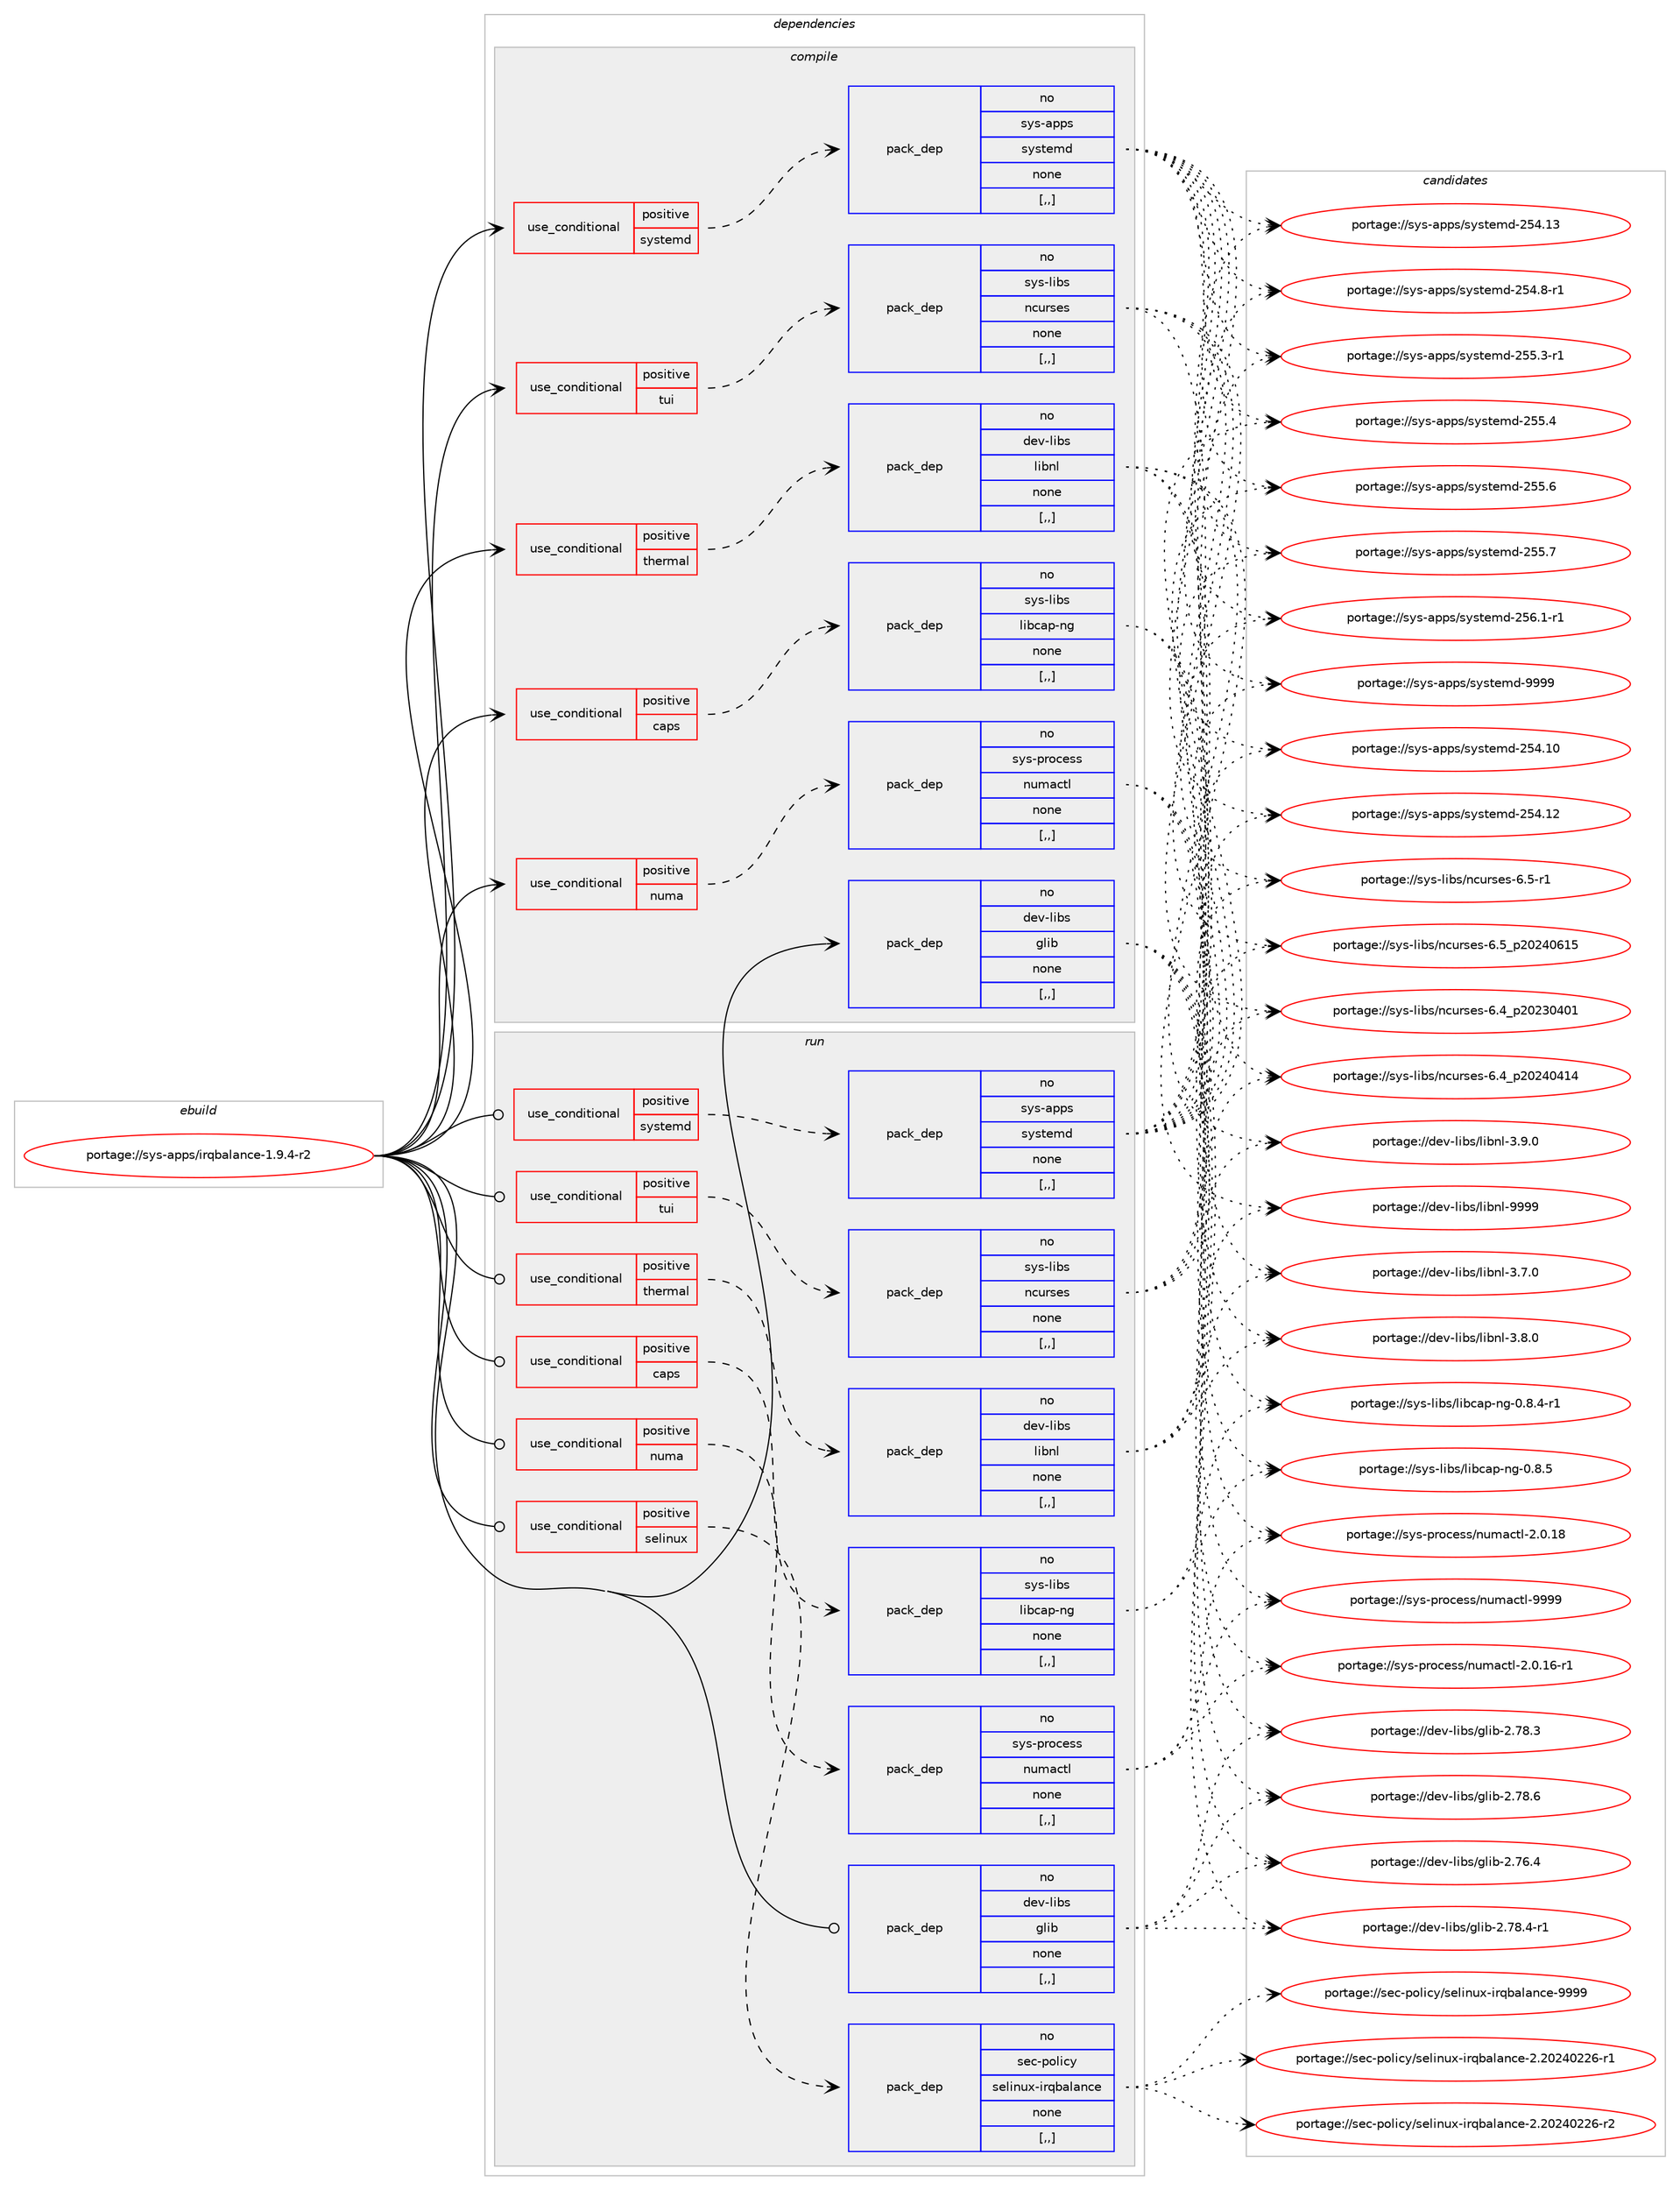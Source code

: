 digraph prolog {

# *************
# Graph options
# *************

newrank=true;
concentrate=true;
compound=true;
graph [rankdir=LR,fontname=Helvetica,fontsize=10,ranksep=1.5];#, ranksep=2.5, nodesep=0.2];
edge  [arrowhead=vee];
node  [fontname=Helvetica,fontsize=10];

# **********
# The ebuild
# **********

subgraph cluster_leftcol {
color=gray;
rank=same;
label=<<i>ebuild</i>>;
id [label="portage://sys-apps/irqbalance-1.9.4-r2", color=red, width=4, href="../sys-apps/irqbalance-1.9.4-r2.svg"];
}

# ****************
# The dependencies
# ****************

subgraph cluster_midcol {
color=gray;
label=<<i>dependencies</i>>;
subgraph cluster_compile {
fillcolor="#eeeeee";
style=filled;
label=<<i>compile</i>>;
subgraph cond108657 {
dependency411457 [label=<<TABLE BORDER="0" CELLBORDER="1" CELLSPACING="0" CELLPADDING="4"><TR><TD ROWSPAN="3" CELLPADDING="10">use_conditional</TD></TR><TR><TD>positive</TD></TR><TR><TD>caps</TD></TR></TABLE>>, shape=none, color=red];
subgraph pack299945 {
dependency411458 [label=<<TABLE BORDER="0" CELLBORDER="1" CELLSPACING="0" CELLPADDING="4" WIDTH="220"><TR><TD ROWSPAN="6" CELLPADDING="30">pack_dep</TD></TR><TR><TD WIDTH="110">no</TD></TR><TR><TD>sys-libs</TD></TR><TR><TD>libcap-ng</TD></TR><TR><TD>none</TD></TR><TR><TD>[,,]</TD></TR></TABLE>>, shape=none, color=blue];
}
dependency411457:e -> dependency411458:w [weight=20,style="dashed",arrowhead="vee"];
}
id:e -> dependency411457:w [weight=20,style="solid",arrowhead="vee"];
subgraph cond108658 {
dependency411459 [label=<<TABLE BORDER="0" CELLBORDER="1" CELLSPACING="0" CELLPADDING="4"><TR><TD ROWSPAN="3" CELLPADDING="10">use_conditional</TD></TR><TR><TD>positive</TD></TR><TR><TD>numa</TD></TR></TABLE>>, shape=none, color=red];
subgraph pack299946 {
dependency411460 [label=<<TABLE BORDER="0" CELLBORDER="1" CELLSPACING="0" CELLPADDING="4" WIDTH="220"><TR><TD ROWSPAN="6" CELLPADDING="30">pack_dep</TD></TR><TR><TD WIDTH="110">no</TD></TR><TR><TD>sys-process</TD></TR><TR><TD>numactl</TD></TR><TR><TD>none</TD></TR><TR><TD>[,,]</TD></TR></TABLE>>, shape=none, color=blue];
}
dependency411459:e -> dependency411460:w [weight=20,style="dashed",arrowhead="vee"];
}
id:e -> dependency411459:w [weight=20,style="solid",arrowhead="vee"];
subgraph cond108659 {
dependency411461 [label=<<TABLE BORDER="0" CELLBORDER="1" CELLSPACING="0" CELLPADDING="4"><TR><TD ROWSPAN="3" CELLPADDING="10">use_conditional</TD></TR><TR><TD>positive</TD></TR><TR><TD>systemd</TD></TR></TABLE>>, shape=none, color=red];
subgraph pack299947 {
dependency411462 [label=<<TABLE BORDER="0" CELLBORDER="1" CELLSPACING="0" CELLPADDING="4" WIDTH="220"><TR><TD ROWSPAN="6" CELLPADDING="30">pack_dep</TD></TR><TR><TD WIDTH="110">no</TD></TR><TR><TD>sys-apps</TD></TR><TR><TD>systemd</TD></TR><TR><TD>none</TD></TR><TR><TD>[,,]</TD></TR></TABLE>>, shape=none, color=blue];
}
dependency411461:e -> dependency411462:w [weight=20,style="dashed",arrowhead="vee"];
}
id:e -> dependency411461:w [weight=20,style="solid",arrowhead="vee"];
subgraph cond108660 {
dependency411463 [label=<<TABLE BORDER="0" CELLBORDER="1" CELLSPACING="0" CELLPADDING="4"><TR><TD ROWSPAN="3" CELLPADDING="10">use_conditional</TD></TR><TR><TD>positive</TD></TR><TR><TD>thermal</TD></TR></TABLE>>, shape=none, color=red];
subgraph pack299948 {
dependency411464 [label=<<TABLE BORDER="0" CELLBORDER="1" CELLSPACING="0" CELLPADDING="4" WIDTH="220"><TR><TD ROWSPAN="6" CELLPADDING="30">pack_dep</TD></TR><TR><TD WIDTH="110">no</TD></TR><TR><TD>dev-libs</TD></TR><TR><TD>libnl</TD></TR><TR><TD>none</TD></TR><TR><TD>[,,]</TD></TR></TABLE>>, shape=none, color=blue];
}
dependency411463:e -> dependency411464:w [weight=20,style="dashed",arrowhead="vee"];
}
id:e -> dependency411463:w [weight=20,style="solid",arrowhead="vee"];
subgraph cond108661 {
dependency411465 [label=<<TABLE BORDER="0" CELLBORDER="1" CELLSPACING="0" CELLPADDING="4"><TR><TD ROWSPAN="3" CELLPADDING="10">use_conditional</TD></TR><TR><TD>positive</TD></TR><TR><TD>tui</TD></TR></TABLE>>, shape=none, color=red];
subgraph pack299949 {
dependency411466 [label=<<TABLE BORDER="0" CELLBORDER="1" CELLSPACING="0" CELLPADDING="4" WIDTH="220"><TR><TD ROWSPAN="6" CELLPADDING="30">pack_dep</TD></TR><TR><TD WIDTH="110">no</TD></TR><TR><TD>sys-libs</TD></TR><TR><TD>ncurses</TD></TR><TR><TD>none</TD></TR><TR><TD>[,,]</TD></TR></TABLE>>, shape=none, color=blue];
}
dependency411465:e -> dependency411466:w [weight=20,style="dashed",arrowhead="vee"];
}
id:e -> dependency411465:w [weight=20,style="solid",arrowhead="vee"];
subgraph pack299950 {
dependency411467 [label=<<TABLE BORDER="0" CELLBORDER="1" CELLSPACING="0" CELLPADDING="4" WIDTH="220"><TR><TD ROWSPAN="6" CELLPADDING="30">pack_dep</TD></TR><TR><TD WIDTH="110">no</TD></TR><TR><TD>dev-libs</TD></TR><TR><TD>glib</TD></TR><TR><TD>none</TD></TR><TR><TD>[,,]</TD></TR></TABLE>>, shape=none, color=blue];
}
id:e -> dependency411467:w [weight=20,style="solid",arrowhead="vee"];
}
subgraph cluster_compileandrun {
fillcolor="#eeeeee";
style=filled;
label=<<i>compile and run</i>>;
}
subgraph cluster_run {
fillcolor="#eeeeee";
style=filled;
label=<<i>run</i>>;
subgraph cond108662 {
dependency411468 [label=<<TABLE BORDER="0" CELLBORDER="1" CELLSPACING="0" CELLPADDING="4"><TR><TD ROWSPAN="3" CELLPADDING="10">use_conditional</TD></TR><TR><TD>positive</TD></TR><TR><TD>caps</TD></TR></TABLE>>, shape=none, color=red];
subgraph pack299951 {
dependency411469 [label=<<TABLE BORDER="0" CELLBORDER="1" CELLSPACING="0" CELLPADDING="4" WIDTH="220"><TR><TD ROWSPAN="6" CELLPADDING="30">pack_dep</TD></TR><TR><TD WIDTH="110">no</TD></TR><TR><TD>sys-libs</TD></TR><TR><TD>libcap-ng</TD></TR><TR><TD>none</TD></TR><TR><TD>[,,]</TD></TR></TABLE>>, shape=none, color=blue];
}
dependency411468:e -> dependency411469:w [weight=20,style="dashed",arrowhead="vee"];
}
id:e -> dependency411468:w [weight=20,style="solid",arrowhead="odot"];
subgraph cond108663 {
dependency411470 [label=<<TABLE BORDER="0" CELLBORDER="1" CELLSPACING="0" CELLPADDING="4"><TR><TD ROWSPAN="3" CELLPADDING="10">use_conditional</TD></TR><TR><TD>positive</TD></TR><TR><TD>numa</TD></TR></TABLE>>, shape=none, color=red];
subgraph pack299952 {
dependency411471 [label=<<TABLE BORDER="0" CELLBORDER="1" CELLSPACING="0" CELLPADDING="4" WIDTH="220"><TR><TD ROWSPAN="6" CELLPADDING="30">pack_dep</TD></TR><TR><TD WIDTH="110">no</TD></TR><TR><TD>sys-process</TD></TR><TR><TD>numactl</TD></TR><TR><TD>none</TD></TR><TR><TD>[,,]</TD></TR></TABLE>>, shape=none, color=blue];
}
dependency411470:e -> dependency411471:w [weight=20,style="dashed",arrowhead="vee"];
}
id:e -> dependency411470:w [weight=20,style="solid",arrowhead="odot"];
subgraph cond108664 {
dependency411472 [label=<<TABLE BORDER="0" CELLBORDER="1" CELLSPACING="0" CELLPADDING="4"><TR><TD ROWSPAN="3" CELLPADDING="10">use_conditional</TD></TR><TR><TD>positive</TD></TR><TR><TD>selinux</TD></TR></TABLE>>, shape=none, color=red];
subgraph pack299953 {
dependency411473 [label=<<TABLE BORDER="0" CELLBORDER="1" CELLSPACING="0" CELLPADDING="4" WIDTH="220"><TR><TD ROWSPAN="6" CELLPADDING="30">pack_dep</TD></TR><TR><TD WIDTH="110">no</TD></TR><TR><TD>sec-policy</TD></TR><TR><TD>selinux-irqbalance</TD></TR><TR><TD>none</TD></TR><TR><TD>[,,]</TD></TR></TABLE>>, shape=none, color=blue];
}
dependency411472:e -> dependency411473:w [weight=20,style="dashed",arrowhead="vee"];
}
id:e -> dependency411472:w [weight=20,style="solid",arrowhead="odot"];
subgraph cond108665 {
dependency411474 [label=<<TABLE BORDER="0" CELLBORDER="1" CELLSPACING="0" CELLPADDING="4"><TR><TD ROWSPAN="3" CELLPADDING="10">use_conditional</TD></TR><TR><TD>positive</TD></TR><TR><TD>systemd</TD></TR></TABLE>>, shape=none, color=red];
subgraph pack299954 {
dependency411475 [label=<<TABLE BORDER="0" CELLBORDER="1" CELLSPACING="0" CELLPADDING="4" WIDTH="220"><TR><TD ROWSPAN="6" CELLPADDING="30">pack_dep</TD></TR><TR><TD WIDTH="110">no</TD></TR><TR><TD>sys-apps</TD></TR><TR><TD>systemd</TD></TR><TR><TD>none</TD></TR><TR><TD>[,,]</TD></TR></TABLE>>, shape=none, color=blue];
}
dependency411474:e -> dependency411475:w [weight=20,style="dashed",arrowhead="vee"];
}
id:e -> dependency411474:w [weight=20,style="solid",arrowhead="odot"];
subgraph cond108666 {
dependency411476 [label=<<TABLE BORDER="0" CELLBORDER="1" CELLSPACING="0" CELLPADDING="4"><TR><TD ROWSPAN="3" CELLPADDING="10">use_conditional</TD></TR><TR><TD>positive</TD></TR><TR><TD>thermal</TD></TR></TABLE>>, shape=none, color=red];
subgraph pack299955 {
dependency411477 [label=<<TABLE BORDER="0" CELLBORDER="1" CELLSPACING="0" CELLPADDING="4" WIDTH="220"><TR><TD ROWSPAN="6" CELLPADDING="30">pack_dep</TD></TR><TR><TD WIDTH="110">no</TD></TR><TR><TD>dev-libs</TD></TR><TR><TD>libnl</TD></TR><TR><TD>none</TD></TR><TR><TD>[,,]</TD></TR></TABLE>>, shape=none, color=blue];
}
dependency411476:e -> dependency411477:w [weight=20,style="dashed",arrowhead="vee"];
}
id:e -> dependency411476:w [weight=20,style="solid",arrowhead="odot"];
subgraph cond108667 {
dependency411478 [label=<<TABLE BORDER="0" CELLBORDER="1" CELLSPACING="0" CELLPADDING="4"><TR><TD ROWSPAN="3" CELLPADDING="10">use_conditional</TD></TR><TR><TD>positive</TD></TR><TR><TD>tui</TD></TR></TABLE>>, shape=none, color=red];
subgraph pack299956 {
dependency411479 [label=<<TABLE BORDER="0" CELLBORDER="1" CELLSPACING="0" CELLPADDING="4" WIDTH="220"><TR><TD ROWSPAN="6" CELLPADDING="30">pack_dep</TD></TR><TR><TD WIDTH="110">no</TD></TR><TR><TD>sys-libs</TD></TR><TR><TD>ncurses</TD></TR><TR><TD>none</TD></TR><TR><TD>[,,]</TD></TR></TABLE>>, shape=none, color=blue];
}
dependency411478:e -> dependency411479:w [weight=20,style="dashed",arrowhead="vee"];
}
id:e -> dependency411478:w [weight=20,style="solid",arrowhead="odot"];
subgraph pack299957 {
dependency411480 [label=<<TABLE BORDER="0" CELLBORDER="1" CELLSPACING="0" CELLPADDING="4" WIDTH="220"><TR><TD ROWSPAN="6" CELLPADDING="30">pack_dep</TD></TR><TR><TD WIDTH="110">no</TD></TR><TR><TD>dev-libs</TD></TR><TR><TD>glib</TD></TR><TR><TD>none</TD></TR><TR><TD>[,,]</TD></TR></TABLE>>, shape=none, color=blue];
}
id:e -> dependency411480:w [weight=20,style="solid",arrowhead="odot"];
}
}

# **************
# The candidates
# **************

subgraph cluster_choices {
rank=same;
color=gray;
label=<<i>candidates</i>>;

subgraph choice299945 {
color=black;
nodesep=1;
choice115121115451081059811547108105989997112451101034548465646524511449 [label="portage://sys-libs/libcap-ng-0.8.4-r1", color=red, width=4,href="../sys-libs/libcap-ng-0.8.4-r1.svg"];
choice11512111545108105981154710810598999711245110103454846564653 [label="portage://sys-libs/libcap-ng-0.8.5", color=red, width=4,href="../sys-libs/libcap-ng-0.8.5.svg"];
dependency411458:e -> choice115121115451081059811547108105989997112451101034548465646524511449:w [style=dotted,weight="100"];
dependency411458:e -> choice11512111545108105981154710810598999711245110103454846564653:w [style=dotted,weight="100"];
}
subgraph choice299946 {
color=black;
nodesep=1;
choice1151211154511211411199101115115471101171099799116108455046484649544511449 [label="portage://sys-process/numactl-2.0.16-r1", color=red, width=4,href="../sys-process/numactl-2.0.16-r1.svg"];
choice115121115451121141119910111511547110117109979911610845504648464956 [label="portage://sys-process/numactl-2.0.18", color=red, width=4,href="../sys-process/numactl-2.0.18.svg"];
choice11512111545112114111991011151154711011710997991161084557575757 [label="portage://sys-process/numactl-9999", color=red, width=4,href="../sys-process/numactl-9999.svg"];
dependency411460:e -> choice1151211154511211411199101115115471101171099799116108455046484649544511449:w [style=dotted,weight="100"];
dependency411460:e -> choice115121115451121141119910111511547110117109979911610845504648464956:w [style=dotted,weight="100"];
dependency411460:e -> choice11512111545112114111991011151154711011710997991161084557575757:w [style=dotted,weight="100"];
}
subgraph choice299947 {
color=black;
nodesep=1;
choice11512111545971121121154711512111511610110910045505352464948 [label="portage://sys-apps/systemd-254.10", color=red, width=4,href="../sys-apps/systemd-254.10.svg"];
choice11512111545971121121154711512111511610110910045505352464950 [label="portage://sys-apps/systemd-254.12", color=red, width=4,href="../sys-apps/systemd-254.12.svg"];
choice11512111545971121121154711512111511610110910045505352464951 [label="portage://sys-apps/systemd-254.13", color=red, width=4,href="../sys-apps/systemd-254.13.svg"];
choice1151211154597112112115471151211151161011091004550535246564511449 [label="portage://sys-apps/systemd-254.8-r1", color=red, width=4,href="../sys-apps/systemd-254.8-r1.svg"];
choice1151211154597112112115471151211151161011091004550535346514511449 [label="portage://sys-apps/systemd-255.3-r1", color=red, width=4,href="../sys-apps/systemd-255.3-r1.svg"];
choice115121115459711211211547115121115116101109100455053534652 [label="portage://sys-apps/systemd-255.4", color=red, width=4,href="../sys-apps/systemd-255.4.svg"];
choice115121115459711211211547115121115116101109100455053534654 [label="portage://sys-apps/systemd-255.6", color=red, width=4,href="../sys-apps/systemd-255.6.svg"];
choice115121115459711211211547115121115116101109100455053534655 [label="portage://sys-apps/systemd-255.7", color=red, width=4,href="../sys-apps/systemd-255.7.svg"];
choice1151211154597112112115471151211151161011091004550535446494511449 [label="portage://sys-apps/systemd-256.1-r1", color=red, width=4,href="../sys-apps/systemd-256.1-r1.svg"];
choice1151211154597112112115471151211151161011091004557575757 [label="portage://sys-apps/systemd-9999", color=red, width=4,href="../sys-apps/systemd-9999.svg"];
dependency411462:e -> choice11512111545971121121154711512111511610110910045505352464948:w [style=dotted,weight="100"];
dependency411462:e -> choice11512111545971121121154711512111511610110910045505352464950:w [style=dotted,weight="100"];
dependency411462:e -> choice11512111545971121121154711512111511610110910045505352464951:w [style=dotted,weight="100"];
dependency411462:e -> choice1151211154597112112115471151211151161011091004550535246564511449:w [style=dotted,weight="100"];
dependency411462:e -> choice1151211154597112112115471151211151161011091004550535346514511449:w [style=dotted,weight="100"];
dependency411462:e -> choice115121115459711211211547115121115116101109100455053534652:w [style=dotted,weight="100"];
dependency411462:e -> choice115121115459711211211547115121115116101109100455053534654:w [style=dotted,weight="100"];
dependency411462:e -> choice115121115459711211211547115121115116101109100455053534655:w [style=dotted,weight="100"];
dependency411462:e -> choice1151211154597112112115471151211151161011091004550535446494511449:w [style=dotted,weight="100"];
dependency411462:e -> choice1151211154597112112115471151211151161011091004557575757:w [style=dotted,weight="100"];
}
subgraph choice299948 {
color=black;
nodesep=1;
choice10010111845108105981154710810598110108455146554648 [label="portage://dev-libs/libnl-3.7.0", color=red, width=4,href="../dev-libs/libnl-3.7.0.svg"];
choice10010111845108105981154710810598110108455146564648 [label="portage://dev-libs/libnl-3.8.0", color=red, width=4,href="../dev-libs/libnl-3.8.0.svg"];
choice10010111845108105981154710810598110108455146574648 [label="portage://dev-libs/libnl-3.9.0", color=red, width=4,href="../dev-libs/libnl-3.9.0.svg"];
choice100101118451081059811547108105981101084557575757 [label="portage://dev-libs/libnl-9999", color=red, width=4,href="../dev-libs/libnl-9999.svg"];
dependency411464:e -> choice10010111845108105981154710810598110108455146554648:w [style=dotted,weight="100"];
dependency411464:e -> choice10010111845108105981154710810598110108455146564648:w [style=dotted,weight="100"];
dependency411464:e -> choice10010111845108105981154710810598110108455146574648:w [style=dotted,weight="100"];
dependency411464:e -> choice100101118451081059811547108105981101084557575757:w [style=dotted,weight="100"];
}
subgraph choice299949 {
color=black;
nodesep=1;
choice1151211154510810598115471109911711411510111545544652951125048505148524849 [label="portage://sys-libs/ncurses-6.4_p20230401", color=red, width=4,href="../sys-libs/ncurses-6.4_p20230401.svg"];
choice1151211154510810598115471109911711411510111545544652951125048505248524952 [label="portage://sys-libs/ncurses-6.4_p20240414", color=red, width=4,href="../sys-libs/ncurses-6.4_p20240414.svg"];
choice11512111545108105981154711099117114115101115455446534511449 [label="portage://sys-libs/ncurses-6.5-r1", color=red, width=4,href="../sys-libs/ncurses-6.5-r1.svg"];
choice1151211154510810598115471109911711411510111545544653951125048505248544953 [label="portage://sys-libs/ncurses-6.5_p20240615", color=red, width=4,href="../sys-libs/ncurses-6.5_p20240615.svg"];
dependency411466:e -> choice1151211154510810598115471109911711411510111545544652951125048505148524849:w [style=dotted,weight="100"];
dependency411466:e -> choice1151211154510810598115471109911711411510111545544652951125048505248524952:w [style=dotted,weight="100"];
dependency411466:e -> choice11512111545108105981154711099117114115101115455446534511449:w [style=dotted,weight="100"];
dependency411466:e -> choice1151211154510810598115471109911711411510111545544653951125048505248544953:w [style=dotted,weight="100"];
}
subgraph choice299950 {
color=black;
nodesep=1;
choice1001011184510810598115471031081059845504655544652 [label="portage://dev-libs/glib-2.76.4", color=red, width=4,href="../dev-libs/glib-2.76.4.svg"];
choice1001011184510810598115471031081059845504655564651 [label="portage://dev-libs/glib-2.78.3", color=red, width=4,href="../dev-libs/glib-2.78.3.svg"];
choice10010111845108105981154710310810598455046555646524511449 [label="portage://dev-libs/glib-2.78.4-r1", color=red, width=4,href="../dev-libs/glib-2.78.4-r1.svg"];
choice1001011184510810598115471031081059845504655564654 [label="portage://dev-libs/glib-2.78.6", color=red, width=4,href="../dev-libs/glib-2.78.6.svg"];
dependency411467:e -> choice1001011184510810598115471031081059845504655544652:w [style=dotted,weight="100"];
dependency411467:e -> choice1001011184510810598115471031081059845504655564651:w [style=dotted,weight="100"];
dependency411467:e -> choice10010111845108105981154710310810598455046555646524511449:w [style=dotted,weight="100"];
dependency411467:e -> choice1001011184510810598115471031081059845504655564654:w [style=dotted,weight="100"];
}
subgraph choice299951 {
color=black;
nodesep=1;
choice115121115451081059811547108105989997112451101034548465646524511449 [label="portage://sys-libs/libcap-ng-0.8.4-r1", color=red, width=4,href="../sys-libs/libcap-ng-0.8.4-r1.svg"];
choice11512111545108105981154710810598999711245110103454846564653 [label="portage://sys-libs/libcap-ng-0.8.5", color=red, width=4,href="../sys-libs/libcap-ng-0.8.5.svg"];
dependency411469:e -> choice115121115451081059811547108105989997112451101034548465646524511449:w [style=dotted,weight="100"];
dependency411469:e -> choice11512111545108105981154710810598999711245110103454846564653:w [style=dotted,weight="100"];
}
subgraph choice299952 {
color=black;
nodesep=1;
choice1151211154511211411199101115115471101171099799116108455046484649544511449 [label="portage://sys-process/numactl-2.0.16-r1", color=red, width=4,href="../sys-process/numactl-2.0.16-r1.svg"];
choice115121115451121141119910111511547110117109979911610845504648464956 [label="portage://sys-process/numactl-2.0.18", color=red, width=4,href="../sys-process/numactl-2.0.18.svg"];
choice11512111545112114111991011151154711011710997991161084557575757 [label="portage://sys-process/numactl-9999", color=red, width=4,href="../sys-process/numactl-9999.svg"];
dependency411471:e -> choice1151211154511211411199101115115471101171099799116108455046484649544511449:w [style=dotted,weight="100"];
dependency411471:e -> choice115121115451121141119910111511547110117109979911610845504648464956:w [style=dotted,weight="100"];
dependency411471:e -> choice11512111545112114111991011151154711011710997991161084557575757:w [style=dotted,weight="100"];
}
subgraph choice299953 {
color=black;
nodesep=1;
choice11510199451121111081059912147115101108105110117120451051141139897108971109910145504650485052485050544511449 [label="portage://sec-policy/selinux-irqbalance-2.20240226-r1", color=red, width=4,href="../sec-policy/selinux-irqbalance-2.20240226-r1.svg"];
choice11510199451121111081059912147115101108105110117120451051141139897108971109910145504650485052485050544511450 [label="portage://sec-policy/selinux-irqbalance-2.20240226-r2", color=red, width=4,href="../sec-policy/selinux-irqbalance-2.20240226-r2.svg"];
choice1151019945112111108105991214711510110810511011712045105114113989710897110991014557575757 [label="portage://sec-policy/selinux-irqbalance-9999", color=red, width=4,href="../sec-policy/selinux-irqbalance-9999.svg"];
dependency411473:e -> choice11510199451121111081059912147115101108105110117120451051141139897108971109910145504650485052485050544511449:w [style=dotted,weight="100"];
dependency411473:e -> choice11510199451121111081059912147115101108105110117120451051141139897108971109910145504650485052485050544511450:w [style=dotted,weight="100"];
dependency411473:e -> choice1151019945112111108105991214711510110810511011712045105114113989710897110991014557575757:w [style=dotted,weight="100"];
}
subgraph choice299954 {
color=black;
nodesep=1;
choice11512111545971121121154711512111511610110910045505352464948 [label="portage://sys-apps/systemd-254.10", color=red, width=4,href="../sys-apps/systemd-254.10.svg"];
choice11512111545971121121154711512111511610110910045505352464950 [label="portage://sys-apps/systemd-254.12", color=red, width=4,href="../sys-apps/systemd-254.12.svg"];
choice11512111545971121121154711512111511610110910045505352464951 [label="portage://sys-apps/systemd-254.13", color=red, width=4,href="../sys-apps/systemd-254.13.svg"];
choice1151211154597112112115471151211151161011091004550535246564511449 [label="portage://sys-apps/systemd-254.8-r1", color=red, width=4,href="../sys-apps/systemd-254.8-r1.svg"];
choice1151211154597112112115471151211151161011091004550535346514511449 [label="portage://sys-apps/systemd-255.3-r1", color=red, width=4,href="../sys-apps/systemd-255.3-r1.svg"];
choice115121115459711211211547115121115116101109100455053534652 [label="portage://sys-apps/systemd-255.4", color=red, width=4,href="../sys-apps/systemd-255.4.svg"];
choice115121115459711211211547115121115116101109100455053534654 [label="portage://sys-apps/systemd-255.6", color=red, width=4,href="../sys-apps/systemd-255.6.svg"];
choice115121115459711211211547115121115116101109100455053534655 [label="portage://sys-apps/systemd-255.7", color=red, width=4,href="../sys-apps/systemd-255.7.svg"];
choice1151211154597112112115471151211151161011091004550535446494511449 [label="portage://sys-apps/systemd-256.1-r1", color=red, width=4,href="../sys-apps/systemd-256.1-r1.svg"];
choice1151211154597112112115471151211151161011091004557575757 [label="portage://sys-apps/systemd-9999", color=red, width=4,href="../sys-apps/systemd-9999.svg"];
dependency411475:e -> choice11512111545971121121154711512111511610110910045505352464948:w [style=dotted,weight="100"];
dependency411475:e -> choice11512111545971121121154711512111511610110910045505352464950:w [style=dotted,weight="100"];
dependency411475:e -> choice11512111545971121121154711512111511610110910045505352464951:w [style=dotted,weight="100"];
dependency411475:e -> choice1151211154597112112115471151211151161011091004550535246564511449:w [style=dotted,weight="100"];
dependency411475:e -> choice1151211154597112112115471151211151161011091004550535346514511449:w [style=dotted,weight="100"];
dependency411475:e -> choice115121115459711211211547115121115116101109100455053534652:w [style=dotted,weight="100"];
dependency411475:e -> choice115121115459711211211547115121115116101109100455053534654:w [style=dotted,weight="100"];
dependency411475:e -> choice115121115459711211211547115121115116101109100455053534655:w [style=dotted,weight="100"];
dependency411475:e -> choice1151211154597112112115471151211151161011091004550535446494511449:w [style=dotted,weight="100"];
dependency411475:e -> choice1151211154597112112115471151211151161011091004557575757:w [style=dotted,weight="100"];
}
subgraph choice299955 {
color=black;
nodesep=1;
choice10010111845108105981154710810598110108455146554648 [label="portage://dev-libs/libnl-3.7.0", color=red, width=4,href="../dev-libs/libnl-3.7.0.svg"];
choice10010111845108105981154710810598110108455146564648 [label="portage://dev-libs/libnl-3.8.0", color=red, width=4,href="../dev-libs/libnl-3.8.0.svg"];
choice10010111845108105981154710810598110108455146574648 [label="portage://dev-libs/libnl-3.9.0", color=red, width=4,href="../dev-libs/libnl-3.9.0.svg"];
choice100101118451081059811547108105981101084557575757 [label="portage://dev-libs/libnl-9999", color=red, width=4,href="../dev-libs/libnl-9999.svg"];
dependency411477:e -> choice10010111845108105981154710810598110108455146554648:w [style=dotted,weight="100"];
dependency411477:e -> choice10010111845108105981154710810598110108455146564648:w [style=dotted,weight="100"];
dependency411477:e -> choice10010111845108105981154710810598110108455146574648:w [style=dotted,weight="100"];
dependency411477:e -> choice100101118451081059811547108105981101084557575757:w [style=dotted,weight="100"];
}
subgraph choice299956 {
color=black;
nodesep=1;
choice1151211154510810598115471109911711411510111545544652951125048505148524849 [label="portage://sys-libs/ncurses-6.4_p20230401", color=red, width=4,href="../sys-libs/ncurses-6.4_p20230401.svg"];
choice1151211154510810598115471109911711411510111545544652951125048505248524952 [label="portage://sys-libs/ncurses-6.4_p20240414", color=red, width=4,href="../sys-libs/ncurses-6.4_p20240414.svg"];
choice11512111545108105981154711099117114115101115455446534511449 [label="portage://sys-libs/ncurses-6.5-r1", color=red, width=4,href="../sys-libs/ncurses-6.5-r1.svg"];
choice1151211154510810598115471109911711411510111545544653951125048505248544953 [label="portage://sys-libs/ncurses-6.5_p20240615", color=red, width=4,href="../sys-libs/ncurses-6.5_p20240615.svg"];
dependency411479:e -> choice1151211154510810598115471109911711411510111545544652951125048505148524849:w [style=dotted,weight="100"];
dependency411479:e -> choice1151211154510810598115471109911711411510111545544652951125048505248524952:w [style=dotted,weight="100"];
dependency411479:e -> choice11512111545108105981154711099117114115101115455446534511449:w [style=dotted,weight="100"];
dependency411479:e -> choice1151211154510810598115471109911711411510111545544653951125048505248544953:w [style=dotted,weight="100"];
}
subgraph choice299957 {
color=black;
nodesep=1;
choice1001011184510810598115471031081059845504655544652 [label="portage://dev-libs/glib-2.76.4", color=red, width=4,href="../dev-libs/glib-2.76.4.svg"];
choice1001011184510810598115471031081059845504655564651 [label="portage://dev-libs/glib-2.78.3", color=red, width=4,href="../dev-libs/glib-2.78.3.svg"];
choice10010111845108105981154710310810598455046555646524511449 [label="portage://dev-libs/glib-2.78.4-r1", color=red, width=4,href="../dev-libs/glib-2.78.4-r1.svg"];
choice1001011184510810598115471031081059845504655564654 [label="portage://dev-libs/glib-2.78.6", color=red, width=4,href="../dev-libs/glib-2.78.6.svg"];
dependency411480:e -> choice1001011184510810598115471031081059845504655544652:w [style=dotted,weight="100"];
dependency411480:e -> choice1001011184510810598115471031081059845504655564651:w [style=dotted,weight="100"];
dependency411480:e -> choice10010111845108105981154710310810598455046555646524511449:w [style=dotted,weight="100"];
dependency411480:e -> choice1001011184510810598115471031081059845504655564654:w [style=dotted,weight="100"];
}
}

}
